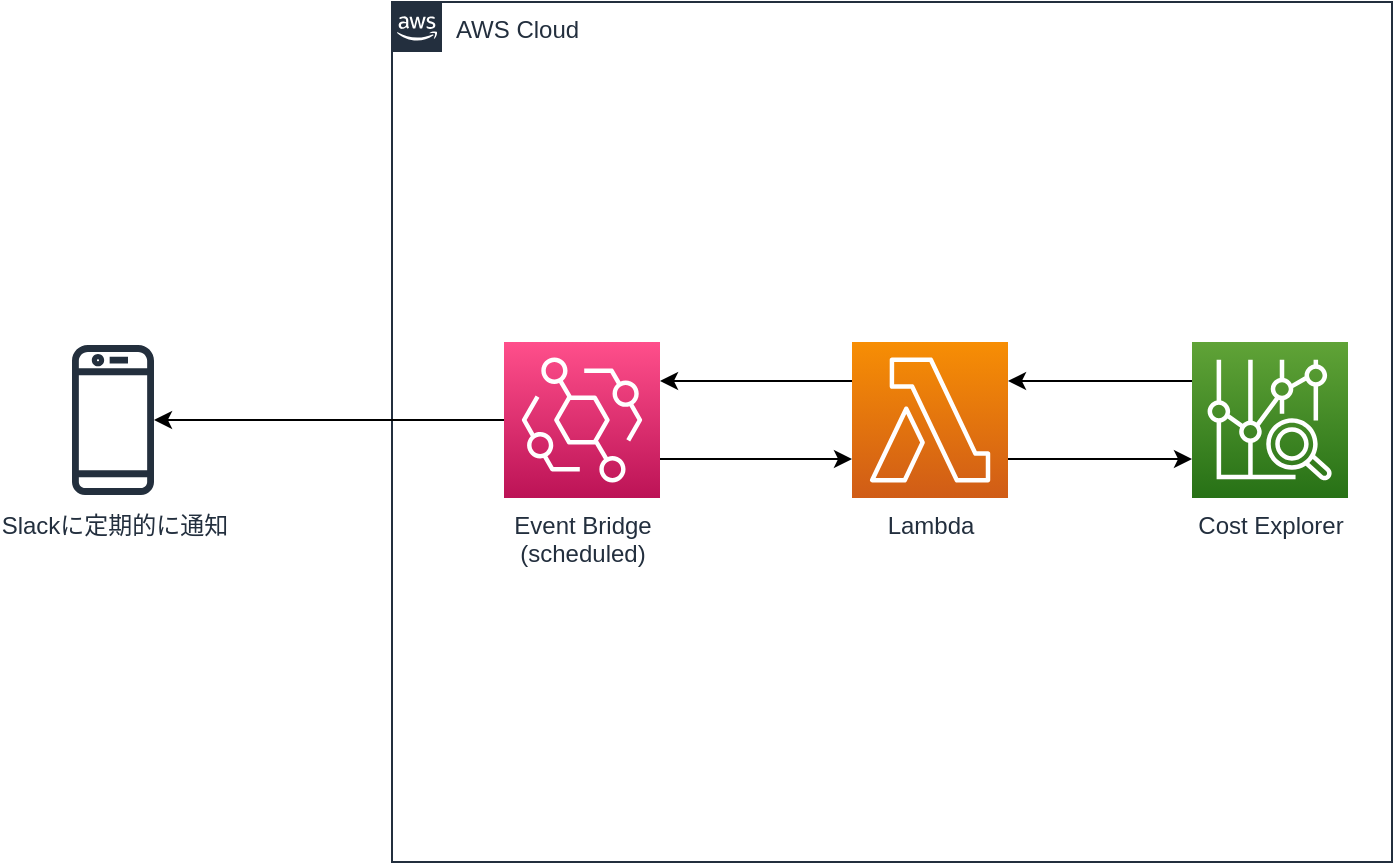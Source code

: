 <mxfile version="18.0.2" type="github"><diagram id="JKf3qvEtXC_-aUcD3_NP" name="Page-1"><mxGraphModel dx="1422" dy="705" grid="1" gridSize="10" guides="1" tooltips="1" connect="1" arrows="1" fold="1" page="1" pageScale="1" pageWidth="827" pageHeight="1169" math="0" shadow="0"><root><mxCell id="0"/><mxCell id="1" parent="0"/><mxCell id="HDVLPs9a2pHWNFpv5MVx-7" value="AWS Cloud" style="points=[[0,0],[0.25,0],[0.5,0],[0.75,0],[1,0],[1,0.25],[1,0.5],[1,0.75],[1,1],[0.75,1],[0.5,1],[0.25,1],[0,1],[0,0.75],[0,0.5],[0,0.25]];outlineConnect=0;gradientColor=none;html=1;whiteSpace=wrap;fontSize=12;fontStyle=0;container=1;pointerEvents=0;collapsible=0;recursiveResize=0;shape=mxgraph.aws4.group;grIcon=mxgraph.aws4.group_aws_cloud_alt;strokeColor=#232F3E;fillColor=none;verticalAlign=top;align=left;spacingLeft=30;fontColor=#232F3E;dashed=0;" vertex="1" parent="1"><mxGeometry x="280" y="120" width="500" height="430" as="geometry"/></mxCell><mxCell id="HDVLPs9a2pHWNFpv5MVx-14" value="" style="edgeStyle=orthogonalEdgeStyle;rounded=0;orthogonalLoop=1;jettySize=auto;html=1;exitX=0;exitY=0.25;exitDx=0;exitDy=0;exitPerimeter=0;entryX=1;entryY=0.25;entryDx=0;entryDy=0;entryPerimeter=0;" edge="1" parent="HDVLPs9a2pHWNFpv5MVx-7" source="HDVLPs9a2pHWNFpv5MVx-8" target="HDVLPs9a2pHWNFpv5MVx-10"><mxGeometry relative="1" as="geometry"/></mxCell><mxCell id="HDVLPs9a2pHWNFpv5MVx-8" value="Cost Explorer" style="sketch=0;points=[[0,0,0],[0.25,0,0],[0.5,0,0],[0.75,0,0],[1,0,0],[0,1,0],[0.25,1,0],[0.5,1,0],[0.75,1,0],[1,1,0],[0,0.25,0],[0,0.5,0],[0,0.75,0],[1,0.25,0],[1,0.5,0],[1,0.75,0]];outlineConnect=0;fontColor=#232F3E;gradientColor=#60A337;gradientDirection=north;fillColor=#277116;strokeColor=#ffffff;dashed=0;verticalLabelPosition=bottom;verticalAlign=top;align=center;html=1;fontSize=12;fontStyle=0;aspect=fixed;shape=mxgraph.aws4.resourceIcon;resIcon=mxgraph.aws4.cost_explorer;" vertex="1" parent="HDVLPs9a2pHWNFpv5MVx-7"><mxGeometry x="400" y="170" width="78" height="78" as="geometry"/></mxCell><mxCell id="HDVLPs9a2pHWNFpv5MVx-15" value="" style="edgeStyle=orthogonalEdgeStyle;rounded=0;orthogonalLoop=1;jettySize=auto;html=1;exitX=1;exitY=0.75;exitDx=0;exitDy=0;exitPerimeter=0;entryX=0;entryY=0.75;entryDx=0;entryDy=0;entryPerimeter=0;" edge="1" parent="HDVLPs9a2pHWNFpv5MVx-7" source="HDVLPs9a2pHWNFpv5MVx-10" target="HDVLPs9a2pHWNFpv5MVx-8"><mxGeometry x="-0.087" y="-21" relative="1" as="geometry"><Array as="points"><mxPoint x="350" y="229"/><mxPoint x="350" y="229"/></Array><mxPoint as="offset"/></mxGeometry></mxCell><mxCell id="HDVLPs9a2pHWNFpv5MVx-18" style="edgeStyle=orthogonalEdgeStyle;rounded=0;orthogonalLoop=1;jettySize=auto;html=1;exitX=0;exitY=0.25;exitDx=0;exitDy=0;exitPerimeter=0;entryX=1;entryY=0.25;entryDx=0;entryDy=0;entryPerimeter=0;" edge="1" parent="HDVLPs9a2pHWNFpv5MVx-7" source="HDVLPs9a2pHWNFpv5MVx-10" target="HDVLPs9a2pHWNFpv5MVx-16"><mxGeometry relative="1" as="geometry"/></mxCell><mxCell id="HDVLPs9a2pHWNFpv5MVx-10" value="Lambda" style="sketch=0;points=[[0,0,0],[0.25,0,0],[0.5,0,0],[0.75,0,0],[1,0,0],[0,1,0],[0.25,1,0],[0.5,1,0],[0.75,1,0],[1,1,0],[0,0.25,0],[0,0.5,0],[0,0.75,0],[1,0.25,0],[1,0.5,0],[1,0.75,0]];outlineConnect=0;fontColor=#232F3E;gradientColor=#F78E04;gradientDirection=north;fillColor=#D05C17;strokeColor=#ffffff;dashed=0;verticalLabelPosition=bottom;verticalAlign=top;align=center;html=1;fontSize=12;fontStyle=0;aspect=fixed;shape=mxgraph.aws4.resourceIcon;resIcon=mxgraph.aws4.lambda;" vertex="1" parent="HDVLPs9a2pHWNFpv5MVx-7"><mxGeometry x="230" y="170" width="78" height="78" as="geometry"/></mxCell><mxCell id="HDVLPs9a2pHWNFpv5MVx-17" style="edgeStyle=orthogonalEdgeStyle;rounded=0;orthogonalLoop=1;jettySize=auto;html=1;exitX=1;exitY=0.75;exitDx=0;exitDy=0;exitPerimeter=0;entryX=0;entryY=0.75;entryDx=0;entryDy=0;entryPerimeter=0;" edge="1" parent="HDVLPs9a2pHWNFpv5MVx-7" source="HDVLPs9a2pHWNFpv5MVx-16" target="HDVLPs9a2pHWNFpv5MVx-10"><mxGeometry relative="1" as="geometry"/></mxCell><mxCell id="HDVLPs9a2pHWNFpv5MVx-16" value="Event Bridge&lt;br&gt;(scheduled)" style="sketch=0;points=[[0,0,0],[0.25,0,0],[0.5,0,0],[0.75,0,0],[1,0,0],[0,1,0],[0.25,1,0],[0.5,1,0],[0.75,1,0],[1,1,0],[0,0.25,0],[0,0.5,0],[0,0.75,0],[1,0.25,0],[1,0.5,0],[1,0.75,0]];outlineConnect=0;fontColor=#232F3E;gradientColor=#FF4F8B;gradientDirection=north;fillColor=#BC1356;strokeColor=#ffffff;dashed=0;verticalLabelPosition=bottom;verticalAlign=top;align=center;html=1;fontSize=12;fontStyle=0;aspect=fixed;shape=mxgraph.aws4.resourceIcon;resIcon=mxgraph.aws4.eventbridge;" vertex="1" parent="HDVLPs9a2pHWNFpv5MVx-7"><mxGeometry x="56" y="170" width="78" height="78" as="geometry"/></mxCell><mxCell id="HDVLPs9a2pHWNFpv5MVx-19" value="Slackに定期的に通知" style="sketch=0;outlineConnect=0;fontColor=#232F3E;gradientColor=none;fillColor=#232F3D;strokeColor=none;dashed=0;verticalLabelPosition=bottom;verticalAlign=top;align=center;html=1;fontSize=12;fontStyle=0;aspect=fixed;pointerEvents=1;shape=mxgraph.aws4.mobile_client;" vertex="1" parent="1"><mxGeometry x="120" y="290" width="41" height="78" as="geometry"/></mxCell><mxCell id="HDVLPs9a2pHWNFpv5MVx-20" style="edgeStyle=orthogonalEdgeStyle;rounded=0;orthogonalLoop=1;jettySize=auto;html=1;exitX=0;exitY=0.5;exitDx=0;exitDy=0;exitPerimeter=0;" edge="1" parent="1" source="HDVLPs9a2pHWNFpv5MVx-16" target="HDVLPs9a2pHWNFpv5MVx-19"><mxGeometry relative="1" as="geometry"/></mxCell><mxCell id="HDVLPs9a2pHWNFpv5MVx-21" value="" style="shape=image;html=1;verticalAlign=top;verticalLabelPosition=bottom;labelBackgroundColor=#ffffff;imageAspect=0;aspect=fixed;image=https://cdn2.iconfinder.com/data/icons/social-media-2285/512/1_Slack_colored_svg-128.png" vertex="1" parent="1"><mxGeometry x="126.5" y="315" width="28" height="28" as="geometry"/></mxCell></root></mxGraphModel></diagram></mxfile>